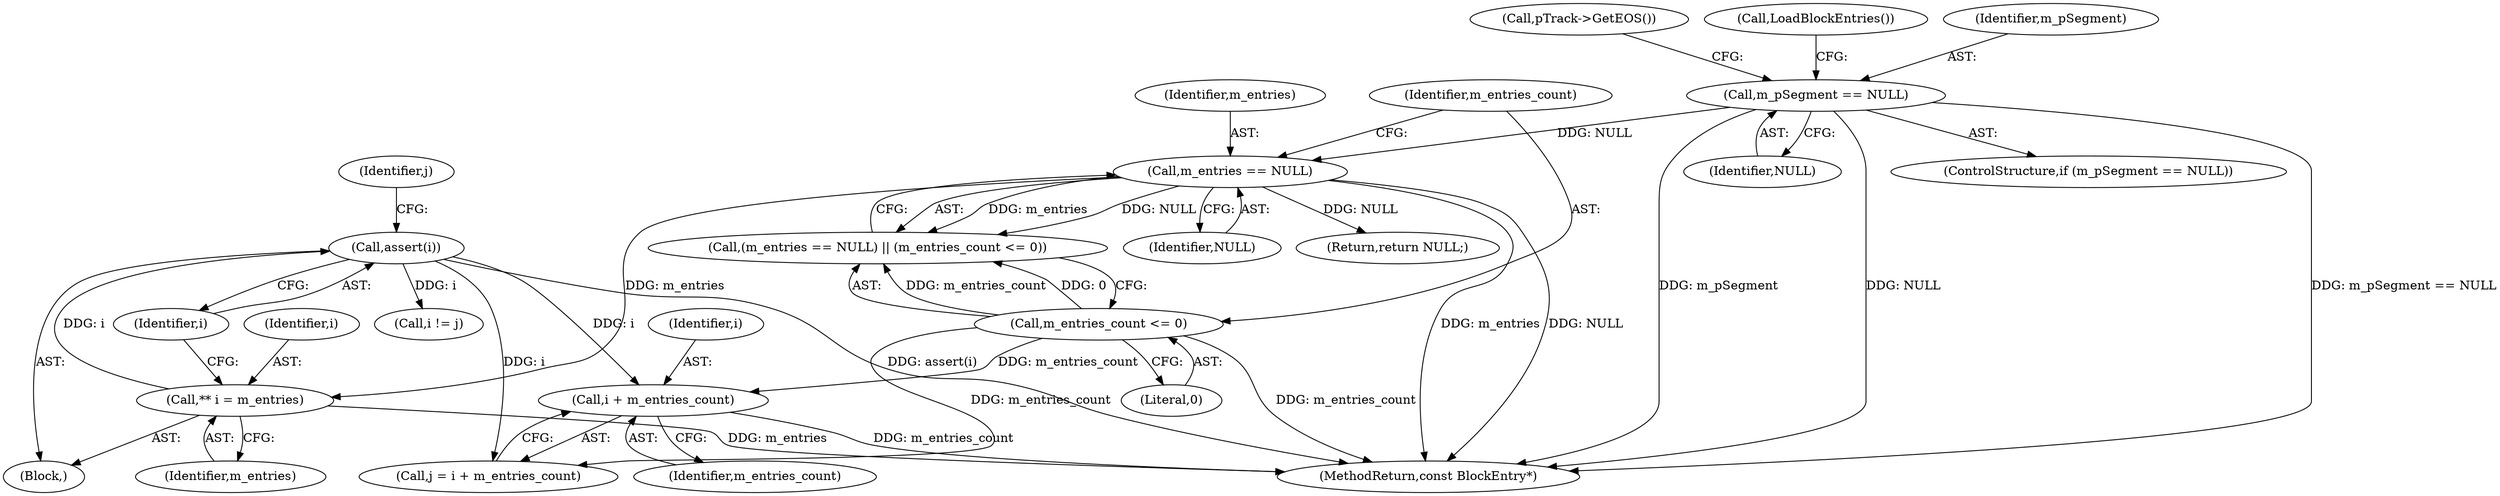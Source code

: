digraph "0_Android_cc274e2abe8b2a6698a5c47d8aa4bb45f1f9538d_14@pointer" {
"1000142" [label="(Call,i + m_entries_count)"];
"1000138" [label="(Call,assert(i))"];
"1000135" [label="(Call,** i = m_entries)"];
"1000122" [label="(Call,m_entries == NULL)"];
"1000114" [label="(Call,m_pSegment == NULL)"];
"1000125" [label="(Call,m_entries_count <= 0)"];
"1000137" [label="(Identifier,m_entries)"];
"1000124" [label="(Identifier,NULL)"];
"1000141" [label="(Identifier,j)"];
"1000121" [label="(Call,(m_entries == NULL) || (m_entries_count <= 0))"];
"1000211" [label="(MethodReturn,const BlockEntry*)"];
"1000126" [label="(Identifier,m_entries_count)"];
"1000146" [label="(Call,i != j)"];
"1000122" [label="(Call,m_entries == NULL)"];
"1000127" [label="(Literal,0)"];
"1000118" [label="(Call,pTrack->GetEOS())"];
"1000119" [label="(Call,LoadBlockEntries())"];
"1000139" [label="(Identifier,i)"];
"1000125" [label="(Call,m_entries_count <= 0)"];
"1000114" [label="(Call,m_pSegment == NULL)"];
"1000143" [label="(Identifier,i)"];
"1000115" [label="(Identifier,m_pSegment)"];
"1000136" [label="(Identifier,i)"];
"1000128" [label="(Return,return NULL;)"];
"1000123" [label="(Identifier,m_entries)"];
"1000116" [label="(Identifier,NULL)"];
"1000138" [label="(Call,assert(i))"];
"1000113" [label="(ControlStructure,if (m_pSegment == NULL))"];
"1000140" [label="(Call,j = i + m_entries_count)"];
"1000142" [label="(Call,i + m_entries_count)"];
"1000135" [label="(Call,** i = m_entries)"];
"1000144" [label="(Identifier,m_entries_count)"];
"1000110" [label="(Block,)"];
"1000142" -> "1000140"  [label="AST: "];
"1000142" -> "1000144"  [label="CFG: "];
"1000143" -> "1000142"  [label="AST: "];
"1000144" -> "1000142"  [label="AST: "];
"1000140" -> "1000142"  [label="CFG: "];
"1000142" -> "1000211"  [label="DDG: m_entries_count"];
"1000138" -> "1000142"  [label="DDG: i"];
"1000125" -> "1000142"  [label="DDG: m_entries_count"];
"1000138" -> "1000110"  [label="AST: "];
"1000138" -> "1000139"  [label="CFG: "];
"1000139" -> "1000138"  [label="AST: "];
"1000141" -> "1000138"  [label="CFG: "];
"1000138" -> "1000211"  [label="DDG: assert(i)"];
"1000135" -> "1000138"  [label="DDG: i"];
"1000138" -> "1000140"  [label="DDG: i"];
"1000138" -> "1000146"  [label="DDG: i"];
"1000135" -> "1000110"  [label="AST: "];
"1000135" -> "1000137"  [label="CFG: "];
"1000136" -> "1000135"  [label="AST: "];
"1000137" -> "1000135"  [label="AST: "];
"1000139" -> "1000135"  [label="CFG: "];
"1000135" -> "1000211"  [label="DDG: m_entries"];
"1000122" -> "1000135"  [label="DDG: m_entries"];
"1000122" -> "1000121"  [label="AST: "];
"1000122" -> "1000124"  [label="CFG: "];
"1000123" -> "1000122"  [label="AST: "];
"1000124" -> "1000122"  [label="AST: "];
"1000126" -> "1000122"  [label="CFG: "];
"1000121" -> "1000122"  [label="CFG: "];
"1000122" -> "1000211"  [label="DDG: m_entries"];
"1000122" -> "1000211"  [label="DDG: NULL"];
"1000122" -> "1000121"  [label="DDG: m_entries"];
"1000122" -> "1000121"  [label="DDG: NULL"];
"1000114" -> "1000122"  [label="DDG: NULL"];
"1000122" -> "1000128"  [label="DDG: NULL"];
"1000114" -> "1000113"  [label="AST: "];
"1000114" -> "1000116"  [label="CFG: "];
"1000115" -> "1000114"  [label="AST: "];
"1000116" -> "1000114"  [label="AST: "];
"1000118" -> "1000114"  [label="CFG: "];
"1000119" -> "1000114"  [label="CFG: "];
"1000114" -> "1000211"  [label="DDG: m_pSegment == NULL"];
"1000114" -> "1000211"  [label="DDG: m_pSegment"];
"1000114" -> "1000211"  [label="DDG: NULL"];
"1000125" -> "1000121"  [label="AST: "];
"1000125" -> "1000127"  [label="CFG: "];
"1000126" -> "1000125"  [label="AST: "];
"1000127" -> "1000125"  [label="AST: "];
"1000121" -> "1000125"  [label="CFG: "];
"1000125" -> "1000211"  [label="DDG: m_entries_count"];
"1000125" -> "1000121"  [label="DDG: m_entries_count"];
"1000125" -> "1000121"  [label="DDG: 0"];
"1000125" -> "1000140"  [label="DDG: m_entries_count"];
}
